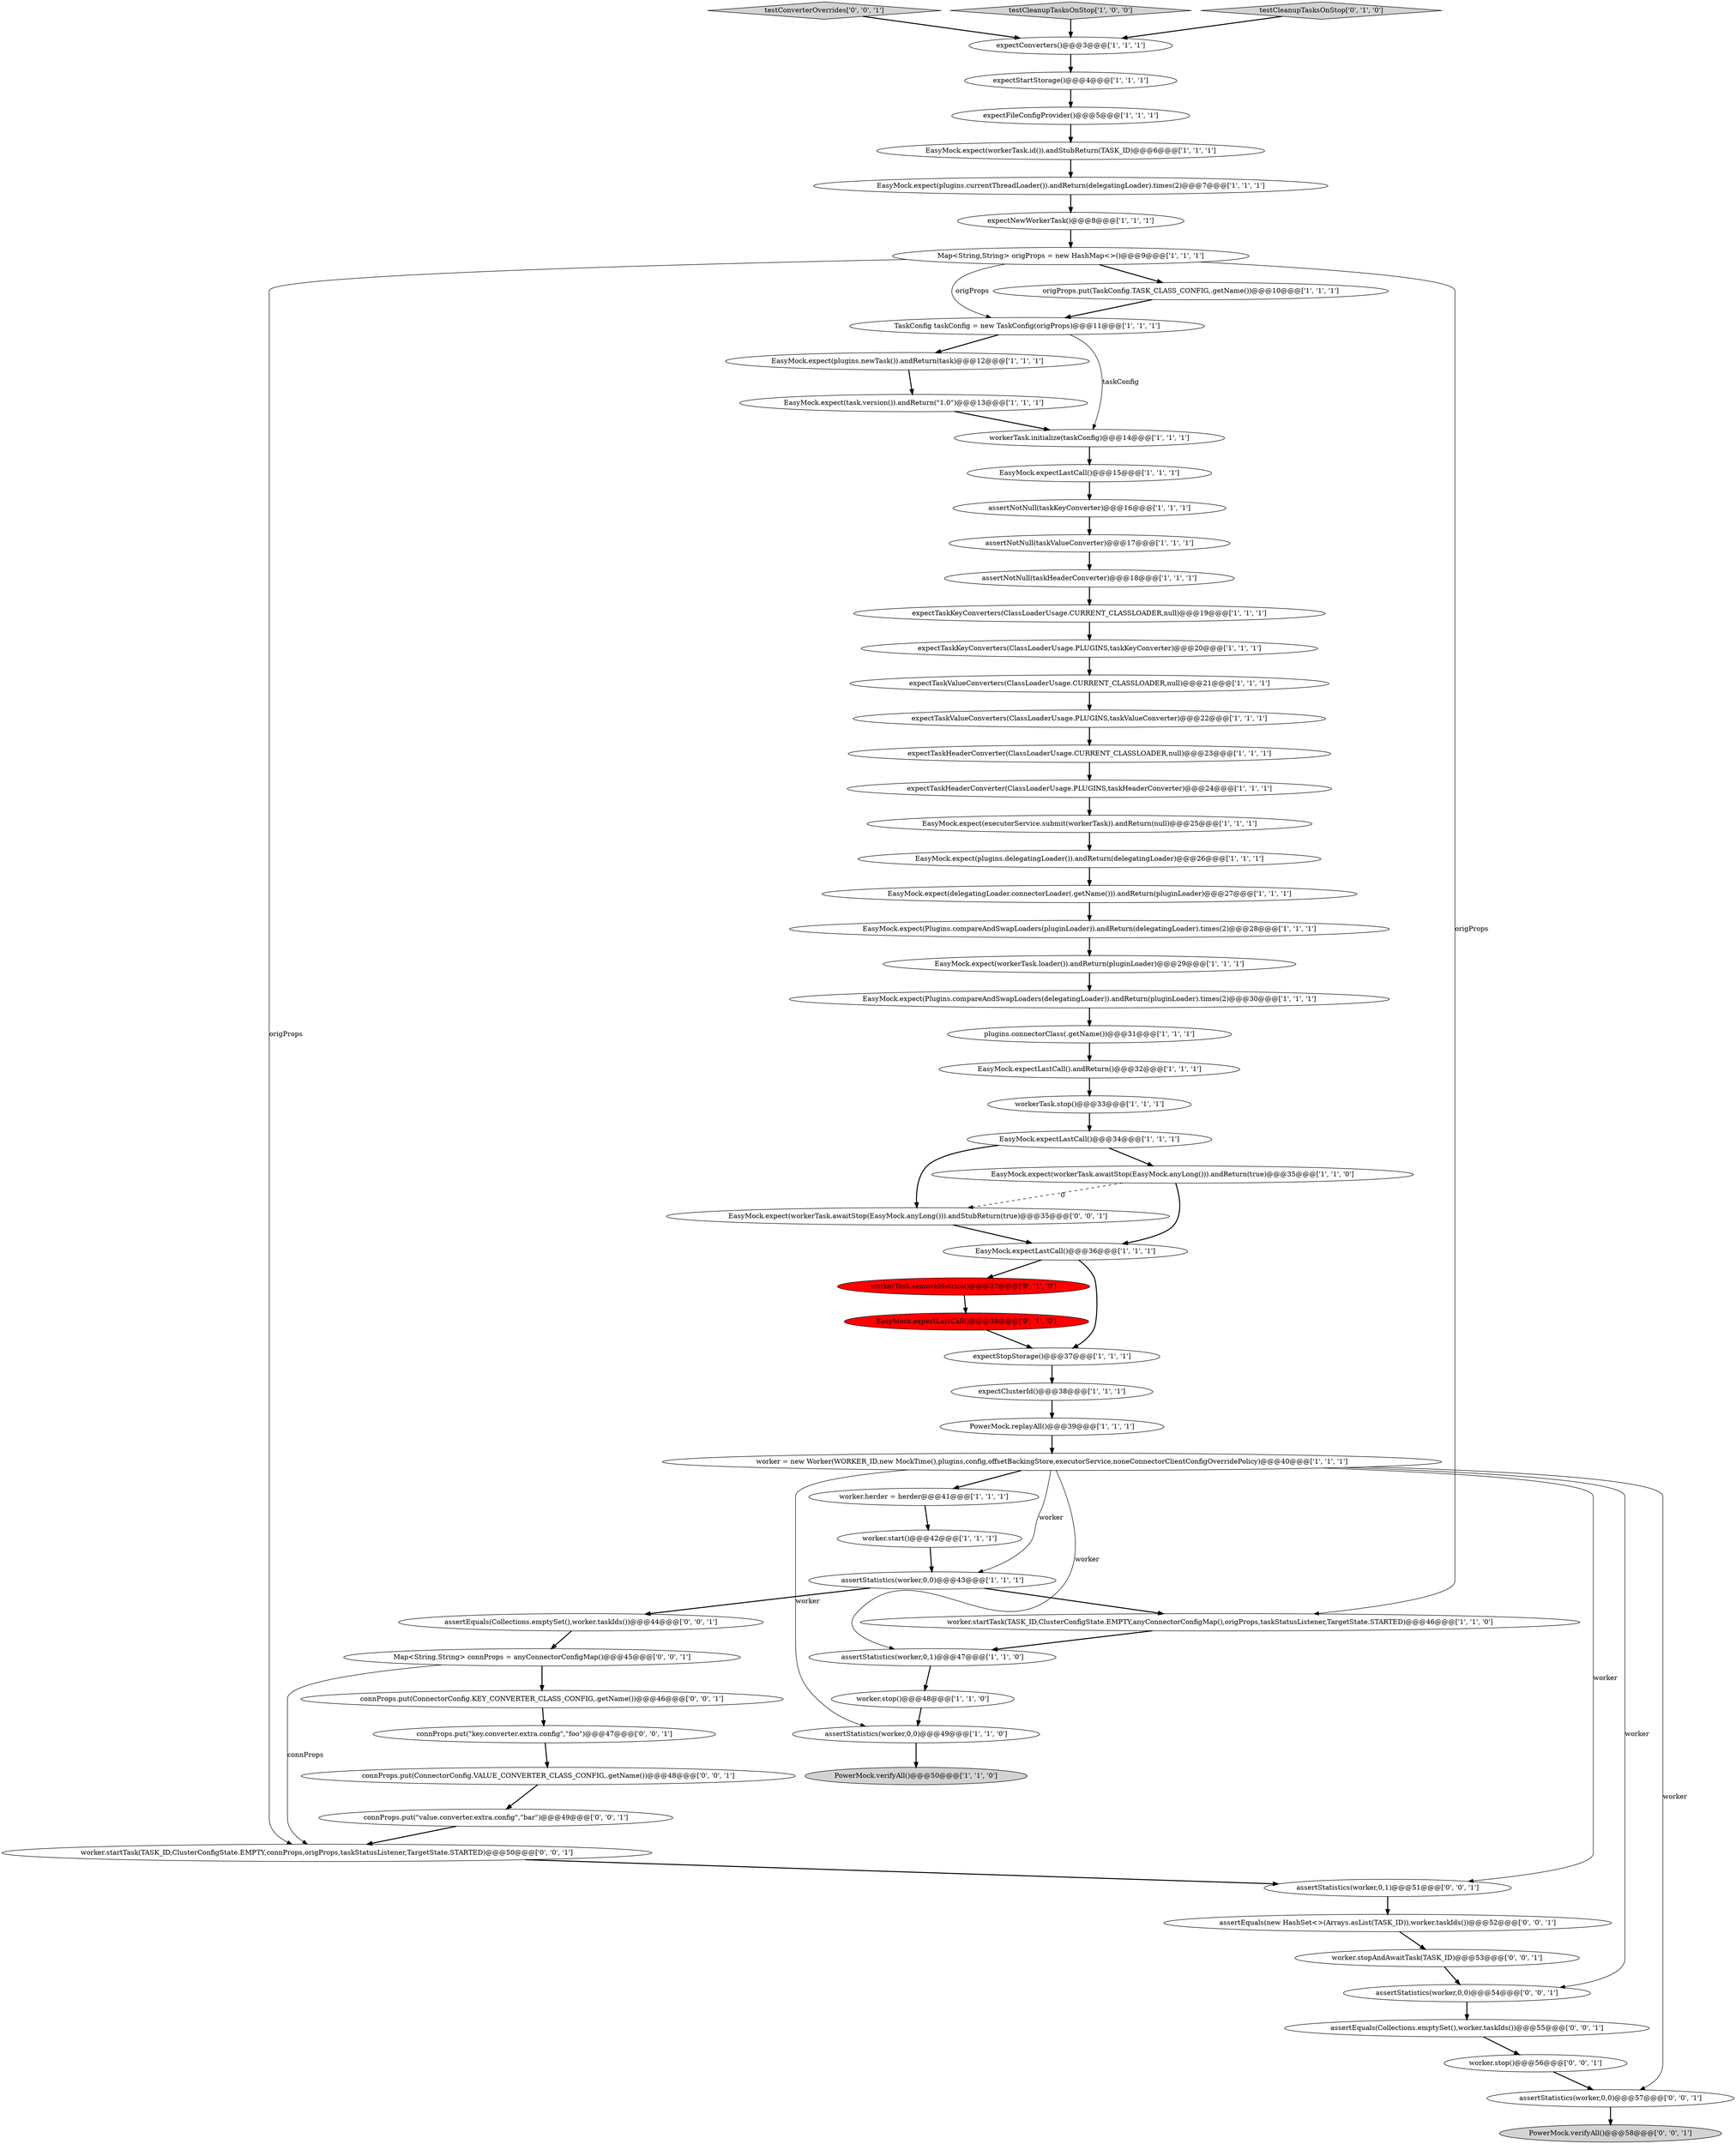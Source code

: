 digraph {
52 [style = filled, label = "worker.stop()@@@56@@@['0', '0', '1']", fillcolor = white, shape = ellipse image = "AAA0AAABBB3BBB"];
1 [style = filled, label = "EasyMock.expectLastCall().andReturn()@@@32@@@['1', '1', '1']", fillcolor = white, shape = ellipse image = "AAA0AAABBB1BBB"];
29 [style = filled, label = "EasyMock.expectLastCall()@@@36@@@['1', '1', '1']", fillcolor = white, shape = ellipse image = "AAA0AAABBB1BBB"];
39 [style = filled, label = "expectNewWorkerTask()@@@8@@@['1', '1', '1']", fillcolor = white, shape = ellipse image = "AAA0AAABBB1BBB"];
48 [style = filled, label = "EasyMock.expectLastCall()@@@38@@@['0', '1', '0']", fillcolor = red, shape = ellipse image = "AAA1AAABBB2BBB"];
34 [style = filled, label = "expectStopStorage()@@@37@@@['1', '1', '1']", fillcolor = white, shape = ellipse image = "AAA0AAABBB1BBB"];
24 [style = filled, label = "origProps.put(TaskConfig.TASK_CLASS_CONFIG,.getName())@@@10@@@['1', '1', '1']", fillcolor = white, shape = ellipse image = "AAA0AAABBB1BBB"];
50 [style = filled, label = "testConverterOverrides['0', '0', '1']", fillcolor = lightgray, shape = diamond image = "AAA0AAABBB3BBB"];
57 [style = filled, label = "connProps.put(\"value.converter.extra.config\",\"bar\")@@@49@@@['0', '0', '1']", fillcolor = white, shape = ellipse image = "AAA0AAABBB3BBB"];
32 [style = filled, label = "EasyMock.expect(plugins.newTask()).andReturn(task)@@@12@@@['1', '1', '1']", fillcolor = white, shape = ellipse image = "AAA0AAABBB1BBB"];
54 [style = filled, label = "assertStatistics(worker,0,0)@@@54@@@['0', '0', '1']", fillcolor = white, shape = ellipse image = "AAA0AAABBB3BBB"];
12 [style = filled, label = "assertNotNull(taskValueConverter)@@@17@@@['1', '1', '1']", fillcolor = white, shape = ellipse image = "AAA0AAABBB1BBB"];
28 [style = filled, label = "TaskConfig taskConfig = new TaskConfig(origProps)@@@11@@@['1', '1', '1']", fillcolor = white, shape = ellipse image = "AAA0AAABBB1BBB"];
6 [style = filled, label = "worker.stop()@@@48@@@['1', '1', '0']", fillcolor = white, shape = ellipse image = "AAA0AAABBB1BBB"];
38 [style = filled, label = "expectClusterId()@@@38@@@['1', '1', '1']", fillcolor = white, shape = ellipse image = "AAA0AAABBB1BBB"];
42 [style = filled, label = "Map<String,String> origProps = new HashMap<>()@@@9@@@['1', '1', '1']", fillcolor = white, shape = ellipse image = "AAA0AAABBB1BBB"];
30 [style = filled, label = "plugins.connectorClass(.getName())@@@31@@@['1', '1', '1']", fillcolor = white, shape = ellipse image = "AAA0AAABBB1BBB"];
43 [style = filled, label = "expectTaskValueConverters(ClassLoaderUsage.CURRENT_CLASSLOADER,null)@@@21@@@['1', '1', '1']", fillcolor = white, shape = ellipse image = "AAA0AAABBB1BBB"];
47 [style = filled, label = "workerTask.removeMetrics()@@@37@@@['0', '1', '0']", fillcolor = red, shape = ellipse image = "AAA1AAABBB2BBB"];
37 [style = filled, label = "expectTaskHeaderConverter(ClassLoaderUsage.CURRENT_CLASSLOADER,null)@@@23@@@['1', '1', '1']", fillcolor = white, shape = ellipse image = "AAA0AAABBB1BBB"];
21 [style = filled, label = "EasyMock.expect(workerTask.awaitStop(EasyMock.anyLong())).andReturn(true)@@@35@@@['1', '1', '0']", fillcolor = white, shape = ellipse image = "AAA0AAABBB1BBB"];
16 [style = filled, label = "testCleanupTasksOnStop['1', '0', '0']", fillcolor = lightgray, shape = diamond image = "AAA0AAABBB1BBB"];
25 [style = filled, label = "EasyMock.expect(Plugins.compareAndSwapLoaders(delegatingLoader)).andReturn(pluginLoader).times(2)@@@30@@@['1', '1', '1']", fillcolor = white, shape = ellipse image = "AAA0AAABBB1BBB"];
40 [style = filled, label = "expectFileConfigProvider()@@@5@@@['1', '1', '1']", fillcolor = white, shape = ellipse image = "AAA0AAABBB1BBB"];
27 [style = filled, label = "EasyMock.expect(workerTask.id()).andStubReturn(TASK_ID)@@@6@@@['1', '1', '1']", fillcolor = white, shape = ellipse image = "AAA0AAABBB1BBB"];
59 [style = filled, label = "assertEquals(Collections.emptySet(),worker.taskIds())@@@44@@@['0', '0', '1']", fillcolor = white, shape = ellipse image = "AAA0AAABBB3BBB"];
66 [style = filled, label = "worker.stopAndAwaitTask(TASK_ID)@@@53@@@['0', '0', '1']", fillcolor = white, shape = ellipse image = "AAA0AAABBB3BBB"];
9 [style = filled, label = "assertNotNull(taskHeaderConverter)@@@18@@@['1', '1', '1']", fillcolor = white, shape = ellipse image = "AAA0AAABBB1BBB"];
8 [style = filled, label = "EasyMock.expect(delegatingLoader.connectorLoader(.getName())).andReturn(pluginLoader)@@@27@@@['1', '1', '1']", fillcolor = white, shape = ellipse image = "AAA0AAABBB1BBB"];
5 [style = filled, label = "EasyMock.expect(plugins.currentThreadLoader()).andReturn(delegatingLoader).times(2)@@@7@@@['1', '1', '1']", fillcolor = white, shape = ellipse image = "AAA0AAABBB1BBB"];
23 [style = filled, label = "expectTaskValueConverters(ClassLoaderUsage.PLUGINS,taskValueConverter)@@@22@@@['1', '1', '1']", fillcolor = white, shape = ellipse image = "AAA0AAABBB1BBB"];
60 [style = filled, label = "connProps.put(ConnectorConfig.VALUE_CONVERTER_CLASS_CONFIG,.getName())@@@48@@@['0', '0', '1']", fillcolor = white, shape = ellipse image = "AAA0AAABBB3BBB"];
63 [style = filled, label = "connProps.put(ConnectorConfig.KEY_CONVERTER_CLASS_CONFIG,.getName())@@@46@@@['0', '0', '1']", fillcolor = white, shape = ellipse image = "AAA0AAABBB3BBB"];
11 [style = filled, label = "PowerMock.verifyAll()@@@50@@@['1', '1', '0']", fillcolor = lightgray, shape = ellipse image = "AAA0AAABBB1BBB"];
31 [style = filled, label = "EasyMock.expectLastCall()@@@34@@@['1', '1', '1']", fillcolor = white, shape = ellipse image = "AAA0AAABBB1BBB"];
22 [style = filled, label = "assertStatistics(worker,0,0)@@@43@@@['1', '1', '1']", fillcolor = white, shape = ellipse image = "AAA0AAABBB1BBB"];
51 [style = filled, label = "worker.startTask(TASK_ID,ClusterConfigState.EMPTY,connProps,origProps,taskStatusListener,TargetState.STARTED)@@@50@@@['0', '0', '1']", fillcolor = white, shape = ellipse image = "AAA0AAABBB3BBB"];
13 [style = filled, label = "worker.startTask(TASK_ID,ClusterConfigState.EMPTY,anyConnectorConfigMap(),origProps,taskStatusListener,TargetState.STARTED)@@@46@@@['1', '1', '0']", fillcolor = white, shape = ellipse image = "AAA0AAABBB1BBB"];
44 [style = filled, label = "expectTaskHeaderConverter(ClassLoaderUsage.PLUGINS,taskHeaderConverter)@@@24@@@['1', '1', '1']", fillcolor = white, shape = ellipse image = "AAA0AAABBB1BBB"];
56 [style = filled, label = "connProps.put(\"key.converter.extra.config\",\"foo\")@@@47@@@['0', '0', '1']", fillcolor = white, shape = ellipse image = "AAA0AAABBB3BBB"];
62 [style = filled, label = "PowerMock.verifyAll()@@@58@@@['0', '0', '1']", fillcolor = lightgray, shape = ellipse image = "AAA0AAABBB3BBB"];
33 [style = filled, label = "workerTask.stop()@@@33@@@['1', '1', '1']", fillcolor = white, shape = ellipse image = "AAA0AAABBB1BBB"];
64 [style = filled, label = "assertEquals(Collections.emptySet(),worker.taskIds())@@@55@@@['0', '0', '1']", fillcolor = white, shape = ellipse image = "AAA0AAABBB3BBB"];
15 [style = filled, label = "EasyMock.expect(executorService.submit(workerTask)).andReturn(null)@@@25@@@['1', '1', '1']", fillcolor = white, shape = ellipse image = "AAA0AAABBB1BBB"];
41 [style = filled, label = "EasyMock.expectLastCall()@@@15@@@['1', '1', '1']", fillcolor = white, shape = ellipse image = "AAA0AAABBB1BBB"];
49 [style = filled, label = "testCleanupTasksOnStop['0', '1', '0']", fillcolor = lightgray, shape = diamond image = "AAA0AAABBB2BBB"];
65 [style = filled, label = "Map<String,String> connProps = anyConnectorConfigMap()@@@45@@@['0', '0', '1']", fillcolor = white, shape = ellipse image = "AAA0AAABBB3BBB"];
20 [style = filled, label = "expectStartStorage()@@@4@@@['1', '1', '1']", fillcolor = white, shape = ellipse image = "AAA0AAABBB1BBB"];
26 [style = filled, label = "expectConverters()@@@3@@@['1', '1', '1']", fillcolor = white, shape = ellipse image = "AAA0AAABBB1BBB"];
3 [style = filled, label = "EasyMock.expect(Plugins.compareAndSwapLoaders(pluginLoader)).andReturn(delegatingLoader).times(2)@@@28@@@['1', '1', '1']", fillcolor = white, shape = ellipse image = "AAA0AAABBB1BBB"];
2 [style = filled, label = "EasyMock.expect(task.version()).andReturn(\"1.0\")@@@13@@@['1', '1', '1']", fillcolor = white, shape = ellipse image = "AAA0AAABBB1BBB"];
36 [style = filled, label = "workerTask.initialize(taskConfig)@@@14@@@['1', '1', '1']", fillcolor = white, shape = ellipse image = "AAA0AAABBB1BBB"];
45 [style = filled, label = "EasyMock.expect(plugins.delegatingLoader()).andReturn(delegatingLoader)@@@26@@@['1', '1', '1']", fillcolor = white, shape = ellipse image = "AAA0AAABBB1BBB"];
46 [style = filled, label = "expectTaskKeyConverters(ClassLoaderUsage.PLUGINS,taskKeyConverter)@@@20@@@['1', '1', '1']", fillcolor = white, shape = ellipse image = "AAA0AAABBB1BBB"];
53 [style = filled, label = "assertStatistics(worker,0,1)@@@51@@@['0', '0', '1']", fillcolor = white, shape = ellipse image = "AAA0AAABBB3BBB"];
55 [style = filled, label = "EasyMock.expect(workerTask.awaitStop(EasyMock.anyLong())).andStubReturn(true)@@@35@@@['0', '0', '1']", fillcolor = white, shape = ellipse image = "AAA0AAABBB3BBB"];
19 [style = filled, label = "assertStatistics(worker,0,0)@@@49@@@['1', '1', '0']", fillcolor = white, shape = ellipse image = "AAA0AAABBB1BBB"];
4 [style = filled, label = "worker.herder = herder@@@41@@@['1', '1', '1']", fillcolor = white, shape = ellipse image = "AAA0AAABBB1BBB"];
14 [style = filled, label = "assertStatistics(worker,0,1)@@@47@@@['1', '1', '0']", fillcolor = white, shape = ellipse image = "AAA0AAABBB1BBB"];
58 [style = filled, label = "assertEquals(new HashSet<>(Arrays.asList(TASK_ID)),worker.taskIds())@@@52@@@['0', '0', '1']", fillcolor = white, shape = ellipse image = "AAA0AAABBB3BBB"];
35 [style = filled, label = "EasyMock.expect(workerTask.loader()).andReturn(pluginLoader)@@@29@@@['1', '1', '1']", fillcolor = white, shape = ellipse image = "AAA0AAABBB1BBB"];
0 [style = filled, label = "assertNotNull(taskKeyConverter)@@@16@@@['1', '1', '1']", fillcolor = white, shape = ellipse image = "AAA0AAABBB1BBB"];
7 [style = filled, label = "worker = new Worker(WORKER_ID,new MockTime(),plugins,config,offsetBackingStore,executorService,noneConnectorClientConfigOverridePolicy)@@@40@@@['1', '1', '1']", fillcolor = white, shape = ellipse image = "AAA0AAABBB1BBB"];
61 [style = filled, label = "assertStatistics(worker,0,0)@@@57@@@['0', '0', '1']", fillcolor = white, shape = ellipse image = "AAA0AAABBB3BBB"];
18 [style = filled, label = "PowerMock.replayAll()@@@39@@@['1', '1', '1']", fillcolor = white, shape = ellipse image = "AAA0AAABBB1BBB"];
10 [style = filled, label = "worker.start()@@@42@@@['1', '1', '1']", fillcolor = white, shape = ellipse image = "AAA0AAABBB1BBB"];
17 [style = filled, label = "expectTaskKeyConverters(ClassLoaderUsage.CURRENT_CLASSLOADER,null)@@@19@@@['1', '1', '1']", fillcolor = white, shape = ellipse image = "AAA0AAABBB1BBB"];
50->26 [style = bold, label=""];
10->22 [style = bold, label=""];
4->10 [style = bold, label=""];
24->28 [style = bold, label=""];
41->0 [style = bold, label=""];
54->64 [style = bold, label=""];
17->46 [style = bold, label=""];
15->45 [style = bold, label=""];
64->52 [style = bold, label=""];
42->51 [style = solid, label="origProps"];
30->1 [style = bold, label=""];
36->41 [style = bold, label=""];
55->29 [style = bold, label=""];
47->48 [style = bold, label=""];
5->39 [style = bold, label=""];
57->51 [style = bold, label=""];
52->61 [style = bold, label=""];
7->19 [style = solid, label="worker"];
65->51 [style = solid, label="connProps"];
25->30 [style = bold, label=""];
56->60 [style = bold, label=""];
0->12 [style = bold, label=""];
61->62 [style = bold, label=""];
21->55 [style = dashed, label="0"];
8->3 [style = bold, label=""];
59->65 [style = bold, label=""];
16->26 [style = bold, label=""];
28->36 [style = solid, label="taskConfig"];
44->15 [style = bold, label=""];
53->58 [style = bold, label=""];
7->61 [style = solid, label="worker"];
9->17 [style = bold, label=""];
19->11 [style = bold, label=""];
63->56 [style = bold, label=""];
31->21 [style = bold, label=""];
51->53 [style = bold, label=""];
6->19 [style = bold, label=""];
7->4 [style = bold, label=""];
29->34 [style = bold, label=""];
42->24 [style = bold, label=""];
12->9 [style = bold, label=""];
32->2 [style = bold, label=""];
43->23 [style = bold, label=""];
66->54 [style = bold, label=""];
28->32 [style = bold, label=""];
7->14 [style = solid, label="worker"];
35->25 [style = bold, label=""];
3->35 [style = bold, label=""];
58->66 [style = bold, label=""];
42->28 [style = solid, label="origProps"];
20->40 [style = bold, label=""];
1->33 [style = bold, label=""];
38->18 [style = bold, label=""];
23->37 [style = bold, label=""];
21->29 [style = bold, label=""];
22->59 [style = bold, label=""];
60->57 [style = bold, label=""];
7->22 [style = solid, label="worker"];
40->27 [style = bold, label=""];
31->55 [style = bold, label=""];
45->8 [style = bold, label=""];
2->36 [style = bold, label=""];
37->44 [style = bold, label=""];
33->31 [style = bold, label=""];
7->53 [style = solid, label="worker"];
7->54 [style = solid, label="worker"];
27->5 [style = bold, label=""];
34->38 [style = bold, label=""];
49->26 [style = bold, label=""];
18->7 [style = bold, label=""];
29->47 [style = bold, label=""];
39->42 [style = bold, label=""];
42->13 [style = solid, label="origProps"];
48->34 [style = bold, label=""];
13->14 [style = bold, label=""];
65->63 [style = bold, label=""];
14->6 [style = bold, label=""];
22->13 [style = bold, label=""];
26->20 [style = bold, label=""];
46->43 [style = bold, label=""];
}
